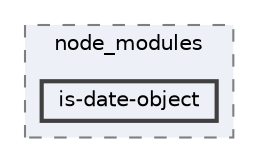 digraph "pkiclassroomrescheduler/src/main/frontend/node_modules/is-date-object"
{
 // LATEX_PDF_SIZE
  bgcolor="transparent";
  edge [fontname=Helvetica,fontsize=10,labelfontname=Helvetica,labelfontsize=10];
  node [fontname=Helvetica,fontsize=10,shape=box,height=0.2,width=0.4];
  compound=true
  subgraph clusterdir_72953eda66ccb3a2722c28e1c3e6c23b {
    graph [ bgcolor="#edf0f7", pencolor="grey50", label="node_modules", fontname=Helvetica,fontsize=10 style="filled,dashed", URL="dir_72953eda66ccb3a2722c28e1c3e6c23b.html",tooltip=""]
  dir_e0d244b26a774d7a8f36d849b7e612ce [label="is-date-object", fillcolor="#edf0f7", color="grey25", style="filled,bold", URL="dir_e0d244b26a774d7a8f36d849b7e612ce.html",tooltip=""];
  }
}
